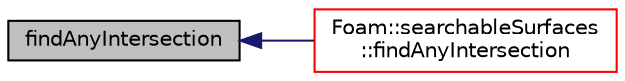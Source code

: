 digraph "findAnyIntersection"
{
  bgcolor="transparent";
  edge [fontname="Helvetica",fontsize="10",labelfontname="Helvetica",labelfontsize="10"];
  node [fontname="Helvetica",fontsize="10",shape=record];
  rankdir="LR";
  Node1 [label="findAnyIntersection",height=0.2,width=0.4,color="black", fillcolor="grey75", style="filled", fontcolor="black"];
  Node1 -> Node2 [dir="back",color="midnightblue",fontsize="10",style="solid",fontname="Helvetica"];
  Node2 [label="Foam::searchableSurfaces\l::findAnyIntersection",height=0.2,width=0.4,color="red",URL="$a02335.html#a6fa46176767e8178c01a82a81f407ac3",tooltip="Find any intersection. Return hit point information and. "];
}
